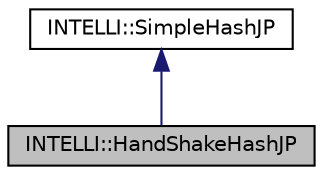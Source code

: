 digraph "INTELLI::HandShakeHashJP"
{
 // LATEX_PDF_SIZE
  edge [fontname="Helvetica",fontsize="10",labelfontname="Helvetica",labelfontsize="10"];
  node [fontname="Helvetica",fontsize="10",shape=record];
  Node1 [label="INTELLI::HandShakeHashJP",height=0.2,width=0.4,color="black", fillcolor="grey75", style="filled", fontcolor="black",tooltip=" "];
  Node2 -> Node1 [dir="back",color="midnightblue",fontsize="10",style="solid",fontname="Helvetica"];
  Node2 [label="INTELLI::SimpleHashJP",height=0.2,width=0.4,color="black", fillcolor="white", style="filled",URL="$classINTELLI_1_1SimpleHashJP.html",tooltip=" "];
}

